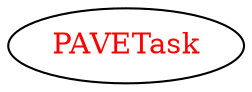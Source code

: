 digraph dependencyGraph {
 concentrate=true;
 ranksep="2.0";
 rankdir="LR"; 
 splines="ortho";
"PAVETask" [fontcolor="red"];
}